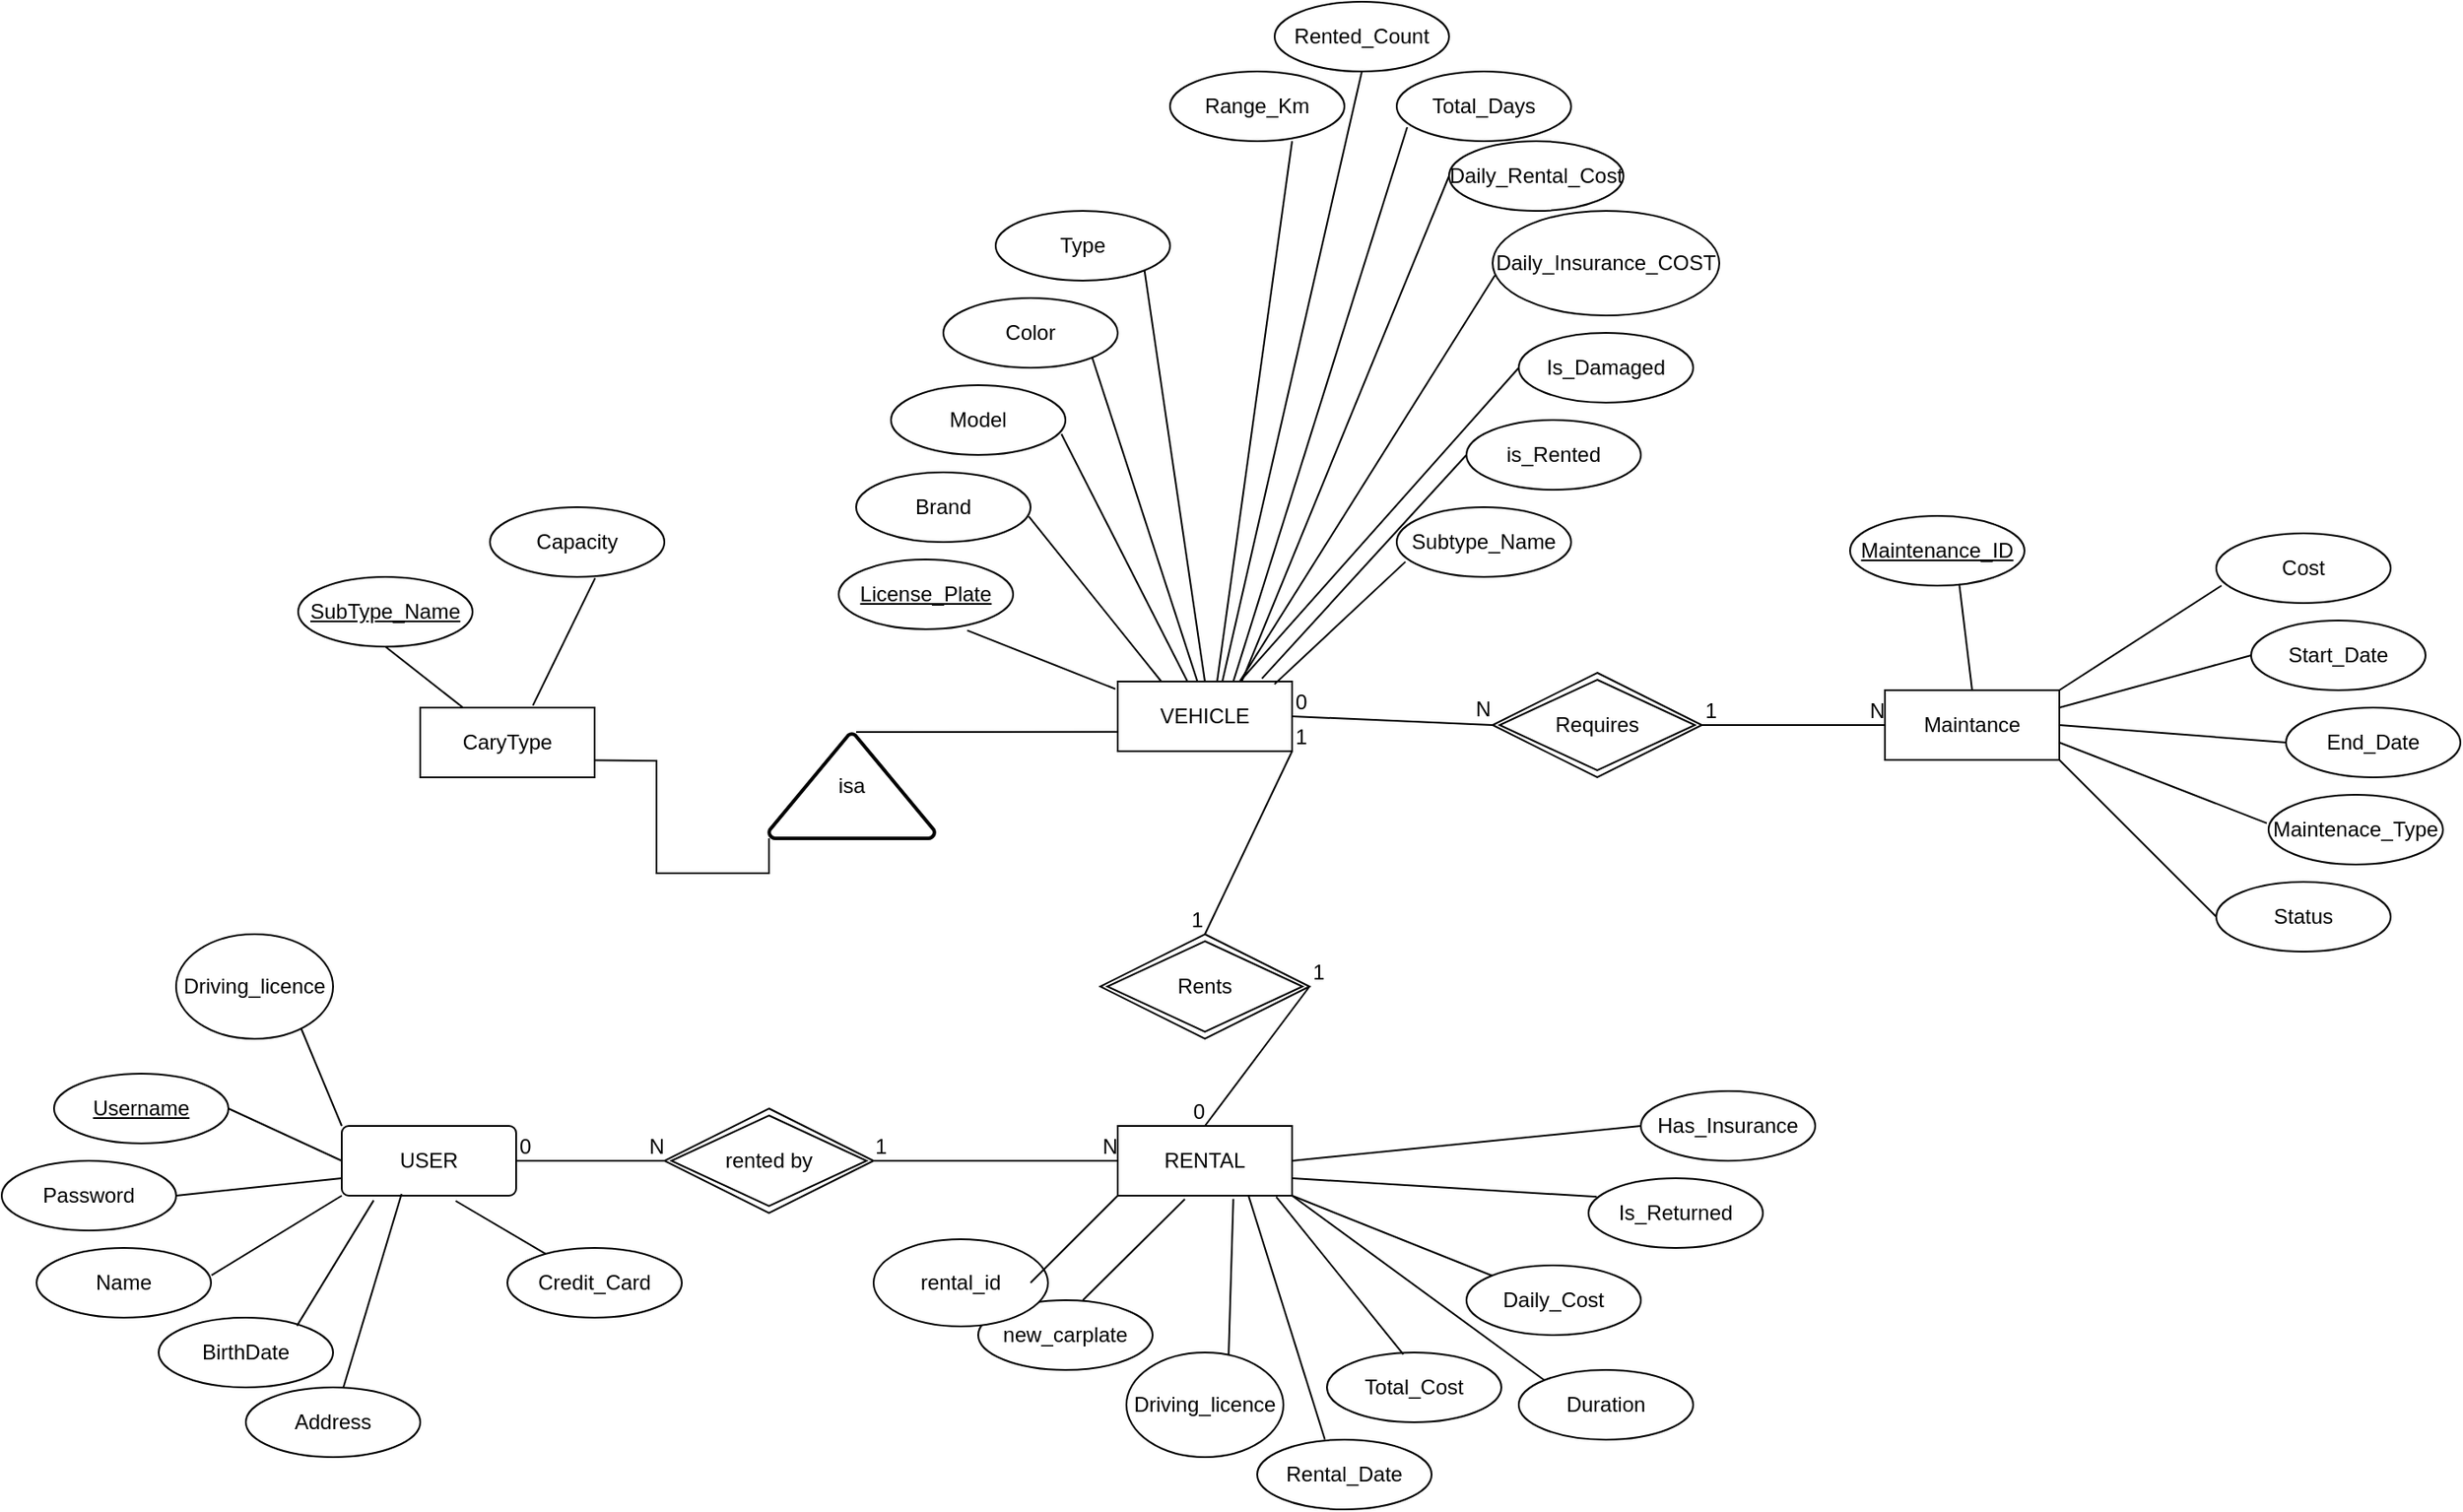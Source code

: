 <mxfile version="22.1.18" type="device">
  <diagram id="-6Jx9P7wOdj2TAW2RSRA" name="Page-1">
    <mxGraphModel dx="1843" dy="887" grid="1" gridSize="10" guides="1" tooltips="1" connect="1" arrows="1" fold="1" page="1" pageScale="1" pageWidth="850" pageHeight="1100" math="0" shadow="0">
      <root>
        <mxCell id="0" />
        <mxCell id="1" parent="0" />
        <mxCell id="p5qSIvq7oF1EzmBDYESA-54" value="USER" style="rounded=1;arcSize=10;whiteSpace=wrap;html=1;align=center;" parent="1" vertex="1">
          <mxGeometry x="375" y="830" width="100" height="40" as="geometry" />
        </mxCell>
        <mxCell id="p5qSIvq7oF1EzmBDYESA-56" value="&lt;u&gt;Username&lt;/u&gt;" style="ellipse;whiteSpace=wrap;html=1;align=center;" parent="1" vertex="1">
          <mxGeometry x="210" y="800" width="100" height="40" as="geometry" />
        </mxCell>
        <mxCell id="p5qSIvq7oF1EzmBDYESA-58" value="Password" style="ellipse;whiteSpace=wrap;html=1;align=center;" parent="1" vertex="1">
          <mxGeometry x="180" y="850" width="100" height="40" as="geometry" />
        </mxCell>
        <mxCell id="p5qSIvq7oF1EzmBDYESA-60" value="Name" style="ellipse;whiteSpace=wrap;html=1;align=center;" parent="1" vertex="1">
          <mxGeometry x="200" y="900" width="100" height="40" as="geometry" />
        </mxCell>
        <mxCell id="p5qSIvq7oF1EzmBDYESA-61" value="BirthDate" style="ellipse;whiteSpace=wrap;html=1;align=center;" parent="1" vertex="1">
          <mxGeometry x="270" y="940" width="100" height="40" as="geometry" />
        </mxCell>
        <mxCell id="p5qSIvq7oF1EzmBDYESA-62" value="Address" style="ellipse;whiteSpace=wrap;html=1;align=center;" parent="1" vertex="1">
          <mxGeometry x="320" y="980" width="100" height="40" as="geometry" />
        </mxCell>
        <mxCell id="p5qSIvq7oF1EzmBDYESA-64" value="Credit_Card" style="ellipse;whiteSpace=wrap;html=1;align=center;" parent="1" vertex="1">
          <mxGeometry x="470" y="900" width="100" height="40" as="geometry" />
        </mxCell>
        <mxCell id="p5qSIvq7oF1EzmBDYESA-67" value="RENTAL" style="whiteSpace=wrap;html=1;align=center;" parent="1" vertex="1">
          <mxGeometry x="820" y="830" width="100" height="40" as="geometry" />
        </mxCell>
        <mxCell id="p5qSIvq7oF1EzmBDYESA-73" value="Rental_Date" style="ellipse;whiteSpace=wrap;html=1;align=center;" parent="1" vertex="1">
          <mxGeometry x="900" y="1010" width="100" height="40" as="geometry" />
        </mxCell>
        <mxCell id="p5qSIvq7oF1EzmBDYESA-74" value="Duration" style="ellipse;whiteSpace=wrap;html=1;align=center;" parent="1" vertex="1">
          <mxGeometry x="1050" y="970" width="100" height="40" as="geometry" />
        </mxCell>
        <mxCell id="p5qSIvq7oF1EzmBDYESA-75" value="Daily_Cost" style="ellipse;whiteSpace=wrap;html=1;align=center;" parent="1" vertex="1">
          <mxGeometry x="1020" y="910" width="100" height="40" as="geometry" />
        </mxCell>
        <mxCell id="p5qSIvq7oF1EzmBDYESA-76" value="Total_Cost" style="ellipse;whiteSpace=wrap;html=1;align=center;" parent="1" vertex="1">
          <mxGeometry x="940" y="960" width="100" height="40" as="geometry" />
        </mxCell>
        <mxCell id="p5qSIvq7oF1EzmBDYESA-77" value="Is_Returned" style="ellipse;whiteSpace=wrap;html=1;align=center;" parent="1" vertex="1">
          <mxGeometry x="1090" y="860" width="100" height="40" as="geometry" />
        </mxCell>
        <mxCell id="p5qSIvq7oF1EzmBDYESA-78" value="Has_Insurance" style="ellipse;whiteSpace=wrap;html=1;align=center;" parent="1" vertex="1">
          <mxGeometry x="1120" y="810" width="100" height="40" as="geometry" />
        </mxCell>
        <mxCell id="p5qSIvq7oF1EzmBDYESA-79" value="Maintance" style="whiteSpace=wrap;html=1;align=center;" parent="1" vertex="1">
          <mxGeometry x="1260" y="580" width="100" height="40" as="geometry" />
        </mxCell>
        <mxCell id="p5qSIvq7oF1EzmBDYESA-80" value="Maintenance_ID" style="ellipse;whiteSpace=wrap;html=1;align=center;fontStyle=4;" parent="1" vertex="1">
          <mxGeometry x="1240" y="480" width="100" height="40" as="geometry" />
        </mxCell>
        <mxCell id="p5qSIvq7oF1EzmBDYESA-82" value="Start_Date" style="ellipse;whiteSpace=wrap;html=1;align=center;" parent="1" vertex="1">
          <mxGeometry x="1470" y="540" width="100" height="40" as="geometry" />
        </mxCell>
        <mxCell id="p5qSIvq7oF1EzmBDYESA-83" value="End_Date" style="ellipse;whiteSpace=wrap;html=1;align=center;" parent="1" vertex="1">
          <mxGeometry x="1490" y="590" width="100" height="40" as="geometry" />
        </mxCell>
        <mxCell id="p5qSIvq7oF1EzmBDYESA-84" value="Maintenace_Type" style="ellipse;whiteSpace=wrap;html=1;align=center;" parent="1" vertex="1">
          <mxGeometry x="1480" y="640" width="100" height="40" as="geometry" />
        </mxCell>
        <mxCell id="p5qSIvq7oF1EzmBDYESA-85" value="Cost" style="ellipse;whiteSpace=wrap;html=1;align=center;" parent="1" vertex="1">
          <mxGeometry x="1450" y="490" width="100" height="40" as="geometry" />
        </mxCell>
        <mxCell id="p5qSIvq7oF1EzmBDYESA-86" value="Status" style="ellipse;whiteSpace=wrap;html=1;align=center;" parent="1" vertex="1">
          <mxGeometry x="1450" y="690" width="100" height="40" as="geometry" />
        </mxCell>
        <mxCell id="p5qSIvq7oF1EzmBDYESA-88" value="VEHICLE" style="whiteSpace=wrap;html=1;align=center;" parent="1" vertex="1">
          <mxGeometry x="820" y="575" width="100" height="40" as="geometry" />
        </mxCell>
        <mxCell id="p5qSIvq7oF1EzmBDYESA-89" value="License_Plate" style="ellipse;whiteSpace=wrap;html=1;align=center;fontStyle=4;" parent="1" vertex="1">
          <mxGeometry x="660" y="505" width="100" height="40" as="geometry" />
        </mxCell>
        <mxCell id="p5qSIvq7oF1EzmBDYESA-90" value="Subtype_Name" style="ellipse;whiteSpace=wrap;html=1;align=center;" parent="1" vertex="1">
          <mxGeometry x="980" y="475" width="100" height="40" as="geometry" />
        </mxCell>
        <mxCell id="p5qSIvq7oF1EzmBDYESA-91" value="is_Rented" style="ellipse;whiteSpace=wrap;html=1;align=center;" parent="1" vertex="1">
          <mxGeometry x="1020" y="425" width="100" height="40" as="geometry" />
        </mxCell>
        <mxCell id="p5qSIvq7oF1EzmBDYESA-92" value="Is_Damaged" style="ellipse;whiteSpace=wrap;html=1;align=center;" parent="1" vertex="1">
          <mxGeometry x="1050" y="375" width="100" height="40" as="geometry" />
        </mxCell>
        <mxCell id="p5qSIvq7oF1EzmBDYESA-93" value="Daily_Rental_Cost" style="ellipse;whiteSpace=wrap;html=1;align=center;" parent="1" vertex="1">
          <mxGeometry x="1010" y="265" width="100" height="40" as="geometry" />
        </mxCell>
        <mxCell id="p5qSIvq7oF1EzmBDYESA-94" value="Total_Days" style="ellipse;whiteSpace=wrap;html=1;align=center;" parent="1" vertex="1">
          <mxGeometry x="980" y="225" width="100" height="40" as="geometry" />
        </mxCell>
        <mxCell id="p5qSIvq7oF1EzmBDYESA-95" value="Rented_Count" style="ellipse;whiteSpace=wrap;html=1;align=center;" parent="1" vertex="1">
          <mxGeometry x="910" y="185" width="100" height="40" as="geometry" />
        </mxCell>
        <mxCell id="p5qSIvq7oF1EzmBDYESA-96" value="Range_Km" style="ellipse;whiteSpace=wrap;html=1;align=center;" parent="1" vertex="1">
          <mxGeometry x="850" y="225" width="100" height="40" as="geometry" />
        </mxCell>
        <mxCell id="p5qSIvq7oF1EzmBDYESA-98" value="Type" style="ellipse;whiteSpace=wrap;html=1;align=center;" parent="1" vertex="1">
          <mxGeometry x="750" y="305" width="100" height="40" as="geometry" />
        </mxCell>
        <mxCell id="p5qSIvq7oF1EzmBDYESA-99" value="Color" style="ellipse;whiteSpace=wrap;html=1;align=center;" parent="1" vertex="1">
          <mxGeometry x="720" y="355" width="100" height="40" as="geometry" />
        </mxCell>
        <mxCell id="p5qSIvq7oF1EzmBDYESA-100" value="Model" style="ellipse;whiteSpace=wrap;html=1;align=center;" parent="1" vertex="1">
          <mxGeometry x="690" y="405" width="100" height="40" as="geometry" />
        </mxCell>
        <mxCell id="p5qSIvq7oF1EzmBDYESA-101" value="Brand" style="ellipse;whiteSpace=wrap;html=1;align=center;" parent="1" vertex="1">
          <mxGeometry x="670" y="455" width="100" height="40" as="geometry" />
        </mxCell>
        <mxCell id="p5qSIvq7oF1EzmBDYESA-105" value="Daily_Insurance_COST" style="ellipse;whiteSpace=wrap;html=1;align=center;" parent="1" vertex="1">
          <mxGeometry x="1035" y="305" width="130" height="60" as="geometry" />
        </mxCell>
        <mxCell id="p5qSIvq7oF1EzmBDYESA-107" value="SubType_Name" style="ellipse;whiteSpace=wrap;html=1;align=center;fontStyle=4;" parent="1" vertex="1">
          <mxGeometry x="350" y="515" width="100" height="40" as="geometry" />
        </mxCell>
        <mxCell id="p5qSIvq7oF1EzmBDYESA-108" value="Capacity" style="ellipse;whiteSpace=wrap;html=1;align=center;" parent="1" vertex="1">
          <mxGeometry x="460" y="475" width="100" height="40" as="geometry" />
        </mxCell>
        <mxCell id="p5qSIvq7oF1EzmBDYESA-109" value="" style="endArrow=none;html=1;rounded=0;exitX=1;exitY=0.5;exitDx=0;exitDy=0;entryX=0;entryY=0;entryDx=0;entryDy=0;" parent="1" target="p5qSIvq7oF1EzmBDYESA-54" edge="1">
          <mxGeometry relative="1" as="geometry">
            <mxPoint x="350.0" y="770" as="sourcePoint" />
            <mxPoint x="540" y="760" as="targetPoint" />
          </mxGeometry>
        </mxCell>
        <mxCell id="p5qSIvq7oF1EzmBDYESA-111" value="" style="endArrow=none;html=1;rounded=0;exitX=1;exitY=0.5;exitDx=0;exitDy=0;entryX=0;entryY=0.5;entryDx=0;entryDy=0;" parent="1" source="p5qSIvq7oF1EzmBDYESA-56" target="p5qSIvq7oF1EzmBDYESA-54" edge="1">
          <mxGeometry relative="1" as="geometry">
            <mxPoint x="320" y="820" as="sourcePoint" />
            <mxPoint x="370" y="850" as="targetPoint" />
          </mxGeometry>
        </mxCell>
        <mxCell id="p5qSIvq7oF1EzmBDYESA-112" value="" style="endArrow=none;html=1;rounded=0;exitX=1;exitY=0.5;exitDx=0;exitDy=0;entryX=0;entryY=0.75;entryDx=0;entryDy=0;" parent="1" source="p5qSIvq7oF1EzmBDYESA-58" target="p5qSIvq7oF1EzmBDYESA-54" edge="1">
          <mxGeometry relative="1" as="geometry">
            <mxPoint x="320" y="850" as="sourcePoint" />
            <mxPoint x="370" y="860" as="targetPoint" />
          </mxGeometry>
        </mxCell>
        <mxCell id="p5qSIvq7oF1EzmBDYESA-113" value="" style="endArrow=none;html=1;rounded=0;exitX=1.003;exitY=0.392;exitDx=0;exitDy=0;entryX=0;entryY=1;entryDx=0;entryDy=0;exitPerimeter=0;" parent="1" source="p5qSIvq7oF1EzmBDYESA-60" target="p5qSIvq7oF1EzmBDYESA-54" edge="1">
          <mxGeometry relative="1" as="geometry">
            <mxPoint x="350" y="870" as="sourcePoint" />
            <mxPoint x="375" y="930" as="targetPoint" />
          </mxGeometry>
        </mxCell>
        <mxCell id="p5qSIvq7oF1EzmBDYESA-114" value="" style="endArrow=none;html=1;rounded=0;exitX=0.183;exitY=1.067;exitDx=0;exitDy=0;entryX=0.793;entryY=0.117;entryDx=0;entryDy=0;entryPerimeter=0;exitPerimeter=0;" parent="1" source="p5qSIvq7oF1EzmBDYESA-54" target="p5qSIvq7oF1EzmBDYESA-61" edge="1">
          <mxGeometry relative="1" as="geometry">
            <mxPoint x="375" y="880" as="sourcePoint" />
            <mxPoint x="400" y="940" as="targetPoint" />
          </mxGeometry>
        </mxCell>
        <mxCell id="p5qSIvq7oF1EzmBDYESA-115" value="" style="endArrow=none;html=1;rounded=0;exitX=0.343;exitY=0.975;exitDx=0;exitDy=0;exitPerimeter=0;" parent="1" source="p5qSIvq7oF1EzmBDYESA-54" target="p5qSIvq7oF1EzmBDYESA-62" edge="1">
          <mxGeometry relative="1" as="geometry">
            <mxPoint x="413" y="880" as="sourcePoint" />
            <mxPoint x="438" y="940" as="targetPoint" />
          </mxGeometry>
        </mxCell>
        <mxCell id="p5qSIvq7oF1EzmBDYESA-117" value="" style="endArrow=none;html=1;rounded=0;exitX=0.653;exitY=1.075;exitDx=0;exitDy=0;exitPerimeter=0;" parent="1" source="p5qSIvq7oF1EzmBDYESA-54" target="p5qSIvq7oF1EzmBDYESA-64" edge="1">
          <mxGeometry relative="1" as="geometry">
            <mxPoint x="420" y="840" as="sourcePoint" />
            <mxPoint x="445" y="900" as="targetPoint" />
          </mxGeometry>
        </mxCell>
        <mxCell id="p5qSIvq7oF1EzmBDYESA-118" value="" style="endArrow=none;html=1;rounded=0;exitX=0.5;exitY=1;exitDx=0;exitDy=0;" parent="1" source="p5qSIvq7oF1EzmBDYESA-107" target="WnXBg3E58veAsp_ueqDW-17" edge="1">
          <mxGeometry relative="1" as="geometry">
            <mxPoint x="377.5" y="575" as="sourcePoint" />
            <mxPoint x="440" y="600" as="targetPoint" />
          </mxGeometry>
        </mxCell>
        <mxCell id="p5qSIvq7oF1EzmBDYESA-119" value="" style="endArrow=none;html=1;rounded=0;exitX=0.603;exitY=1.017;exitDx=0;exitDy=0;entryX=0.646;entryY=-0.03;entryDx=0;entryDy=0;exitPerimeter=0;entryPerimeter=0;" parent="1" source="p5qSIvq7oF1EzmBDYESA-108" target="WnXBg3E58veAsp_ueqDW-17" edge="1">
          <mxGeometry relative="1" as="geometry">
            <mxPoint x="580" y="545" as="sourcePoint" />
            <mxPoint x="494.3" y="579" as="targetPoint" />
          </mxGeometry>
        </mxCell>
        <mxCell id="p5qSIvq7oF1EzmBDYESA-120" value="" style="endArrow=none;html=1;rounded=0;exitX=0.737;exitY=1.017;exitDx=0;exitDy=0;entryX=-0.013;entryY=0.108;entryDx=0;entryDy=0;exitPerimeter=0;entryPerimeter=0;" parent="1" source="p5qSIvq7oF1EzmBDYESA-89" target="p5qSIvq7oF1EzmBDYESA-88" edge="1">
          <mxGeometry relative="1" as="geometry">
            <mxPoint x="735" y="545" as="sourcePoint" />
            <mxPoint x="760" y="605" as="targetPoint" />
          </mxGeometry>
        </mxCell>
        <mxCell id="p5qSIvq7oF1EzmBDYESA-121" value="" style="endArrow=none;html=1;rounded=0;exitX=0.977;exitY=0.7;exitDx=0;exitDy=0;entryX=0.4;entryY=0;entryDx=0;entryDy=0;exitPerimeter=0;entryPerimeter=0;" parent="1" source="p5qSIvq7oF1EzmBDYESA-100" target="p5qSIvq7oF1EzmBDYESA-88" edge="1">
          <mxGeometry relative="1" as="geometry">
            <mxPoint x="735" y="595" as="sourcePoint" />
            <mxPoint x="760" y="655" as="targetPoint" />
          </mxGeometry>
        </mxCell>
        <mxCell id="p5qSIvq7oF1EzmBDYESA-122" value="" style="endArrow=none;html=1;rounded=0;exitX=0.99;exitY=0.633;exitDx=0;exitDy=0;entryX=0.25;entryY=0;entryDx=0;entryDy=0;exitPerimeter=0;" parent="1" source="p5qSIvq7oF1EzmBDYESA-101" target="p5qSIvq7oF1EzmBDYESA-88" edge="1">
          <mxGeometry relative="1" as="geometry">
            <mxPoint x="745" y="605" as="sourcePoint" />
            <mxPoint x="770" y="665" as="targetPoint" />
          </mxGeometry>
        </mxCell>
        <mxCell id="p5qSIvq7oF1EzmBDYESA-123" value="" style="endArrow=none;html=1;rounded=0;exitX=1;exitY=1;exitDx=0;exitDy=0;entryX=0.457;entryY=0;entryDx=0;entryDy=0;entryPerimeter=0;" parent="1" source="p5qSIvq7oF1EzmBDYESA-99" target="p5qSIvq7oF1EzmBDYESA-88" edge="1">
          <mxGeometry relative="1" as="geometry">
            <mxPoint x="755" y="615" as="sourcePoint" />
            <mxPoint x="780" y="675" as="targetPoint" />
          </mxGeometry>
        </mxCell>
        <mxCell id="p5qSIvq7oF1EzmBDYESA-124" value="" style="endArrow=none;html=1;rounded=0;exitX=1;exitY=1;exitDx=0;exitDy=0;entryX=0.5;entryY=0;entryDx=0;entryDy=0;" parent="1" source="p5qSIvq7oF1EzmBDYESA-98" target="p5qSIvq7oF1EzmBDYESA-88" edge="1">
          <mxGeometry relative="1" as="geometry">
            <mxPoint x="765" y="625" as="sourcePoint" />
            <mxPoint x="790" y="685" as="targetPoint" />
          </mxGeometry>
        </mxCell>
        <mxCell id="p5qSIvq7oF1EzmBDYESA-126" value="" style="endArrow=none;html=1;rounded=0;exitX=0.7;exitY=1;exitDx=0;exitDy=0;entryX=0.57;entryY=0;entryDx=0;entryDy=0;exitPerimeter=0;entryPerimeter=0;" parent="1" source="p5qSIvq7oF1EzmBDYESA-96" target="p5qSIvq7oF1EzmBDYESA-88" edge="1">
          <mxGeometry relative="1" as="geometry">
            <mxPoint x="785" y="645" as="sourcePoint" />
            <mxPoint x="810" y="705" as="targetPoint" />
          </mxGeometry>
        </mxCell>
        <mxCell id="p5qSIvq7oF1EzmBDYESA-127" value="" style="endArrow=none;html=1;rounded=0;exitX=0.5;exitY=1;exitDx=0;exitDy=0;entryX=0.6;entryY=0;entryDx=0;entryDy=0;entryPerimeter=0;" parent="1" source="p5qSIvq7oF1EzmBDYESA-95" target="p5qSIvq7oF1EzmBDYESA-88" edge="1">
          <mxGeometry relative="1" as="geometry">
            <mxPoint x="795" y="655" as="sourcePoint" />
            <mxPoint x="820" y="715" as="targetPoint" />
          </mxGeometry>
        </mxCell>
        <mxCell id="p5qSIvq7oF1EzmBDYESA-128" value="" style="endArrow=none;html=1;rounded=0;exitX=0.06;exitY=0.8;exitDx=0;exitDy=0;entryX=0.663;entryY=0;entryDx=0;entryDy=0;exitPerimeter=0;entryPerimeter=0;" parent="1" source="p5qSIvq7oF1EzmBDYESA-94" target="p5qSIvq7oF1EzmBDYESA-88" edge="1">
          <mxGeometry relative="1" as="geometry">
            <mxPoint x="805" y="665" as="sourcePoint" />
            <mxPoint x="830" y="725" as="targetPoint" />
          </mxGeometry>
        </mxCell>
        <mxCell id="p5qSIvq7oF1EzmBDYESA-129" value="" style="endArrow=none;html=1;rounded=0;exitX=0;exitY=0.5;exitDx=0;exitDy=0;entryX=0.71;entryY=0.008;entryDx=0;entryDy=0;entryPerimeter=0;" parent="1" source="p5qSIvq7oF1EzmBDYESA-93" target="p5qSIvq7oF1EzmBDYESA-88" edge="1">
          <mxGeometry relative="1" as="geometry">
            <mxPoint x="815" y="675" as="sourcePoint" />
            <mxPoint x="840" y="735" as="targetPoint" />
          </mxGeometry>
        </mxCell>
        <mxCell id="p5qSIvq7oF1EzmBDYESA-130" value="" style="endArrow=none;html=1;rounded=0;exitX=0.01;exitY=0.617;exitDx=0;exitDy=0;exitPerimeter=0;" parent="1" source="p5qSIvq7oF1EzmBDYESA-105" edge="1">
          <mxGeometry relative="1" as="geometry">
            <mxPoint x="825" y="685" as="sourcePoint" />
            <mxPoint x="890" y="575" as="targetPoint" />
          </mxGeometry>
        </mxCell>
        <mxCell id="p5qSIvq7oF1EzmBDYESA-131" value="" style="endArrow=none;html=1;rounded=0;exitX=0;exitY=0.5;exitDx=0;exitDy=0;" parent="1" source="p5qSIvq7oF1EzmBDYESA-92" edge="1">
          <mxGeometry relative="1" as="geometry">
            <mxPoint x="835" y="695" as="sourcePoint" />
            <mxPoint x="890" y="575" as="targetPoint" />
          </mxGeometry>
        </mxCell>
        <mxCell id="p5qSIvq7oF1EzmBDYESA-132" value="" style="endArrow=none;html=1;rounded=0;exitX=0;exitY=0.5;exitDx=0;exitDy=0;entryX=0.827;entryY=-0.042;entryDx=0;entryDy=0;entryPerimeter=0;" parent="1" source="p5qSIvq7oF1EzmBDYESA-91" target="p5qSIvq7oF1EzmBDYESA-88" edge="1">
          <mxGeometry relative="1" as="geometry">
            <mxPoint x="845" y="705" as="sourcePoint" />
            <mxPoint x="870" y="765" as="targetPoint" />
          </mxGeometry>
        </mxCell>
        <mxCell id="p5qSIvq7oF1EzmBDYESA-133" value="" style="endArrow=none;html=1;rounded=0;exitX=0.05;exitY=0.783;exitDx=0;exitDy=0;entryX=0.899;entryY=0.039;entryDx=0;entryDy=0;exitPerimeter=0;entryPerimeter=0;" parent="1" source="p5qSIvq7oF1EzmBDYESA-90" target="p5qSIvq7oF1EzmBDYESA-88" edge="1">
          <mxGeometry relative="1" as="geometry">
            <mxPoint x="855" y="715" as="sourcePoint" />
            <mxPoint x="880" y="775" as="targetPoint" />
          </mxGeometry>
        </mxCell>
        <mxCell id="p5qSIvq7oF1EzmBDYESA-134" value="" style="endArrow=none;html=1;rounded=0;exitX=0;exitY=0.5;exitDx=0;exitDy=0;entryX=1;entryY=0.5;entryDx=0;entryDy=0;" parent="1" source="p5qSIvq7oF1EzmBDYESA-83" target="p5qSIvq7oF1EzmBDYESA-79" edge="1">
          <mxGeometry relative="1" as="geometry">
            <mxPoint x="1175" y="600" as="sourcePoint" />
            <mxPoint x="1200" y="660" as="targetPoint" />
          </mxGeometry>
        </mxCell>
        <mxCell id="p5qSIvq7oF1EzmBDYESA-135" value="" style="endArrow=none;html=1;rounded=0;exitX=0;exitY=0.5;exitDx=0;exitDy=0;entryX=1;entryY=0.25;entryDx=0;entryDy=0;" parent="1" source="p5qSIvq7oF1EzmBDYESA-82" target="p5qSIvq7oF1EzmBDYESA-79" edge="1">
          <mxGeometry relative="1" as="geometry">
            <mxPoint x="1185.0" y="610" as="sourcePoint" />
            <mxPoint x="1210.0" y="670" as="targetPoint" />
          </mxGeometry>
        </mxCell>
        <mxCell id="p5qSIvq7oF1EzmBDYESA-136" value="" style="endArrow=none;html=1;rounded=0;entryX=1;entryY=0;entryDx=0;entryDy=0;exitX=0.03;exitY=0.75;exitDx=0;exitDy=0;exitPerimeter=0;" parent="1" source="p5qSIvq7oF1EzmBDYESA-85" target="p5qSIvq7oF1EzmBDYESA-79" edge="1">
          <mxGeometry relative="1" as="geometry">
            <mxPoint x="1195" y="620" as="sourcePoint" />
            <mxPoint x="1220.0" y="680" as="targetPoint" />
          </mxGeometry>
        </mxCell>
        <mxCell id="p5qSIvq7oF1EzmBDYESA-138" value="" style="endArrow=none;html=1;rounded=0;exitX=0.626;exitY=0.973;exitDx=0;exitDy=0;entryX=0.5;entryY=0;entryDx=0;entryDy=0;exitPerimeter=0;" parent="1" source="p5qSIvq7oF1EzmBDYESA-80" target="p5qSIvq7oF1EzmBDYESA-79" edge="1">
          <mxGeometry relative="1" as="geometry">
            <mxPoint x="1215.0" y="640" as="sourcePoint" />
            <mxPoint x="1240.0" y="700" as="targetPoint" />
          </mxGeometry>
        </mxCell>
        <mxCell id="p5qSIvq7oF1EzmBDYESA-139" value="" style="endArrow=none;html=1;rounded=0;exitX=-0.01;exitY=0.408;exitDx=0;exitDy=0;entryX=1;entryY=0.75;entryDx=0;entryDy=0;exitPerimeter=0;" parent="1" source="p5qSIvq7oF1EzmBDYESA-84" target="p5qSIvq7oF1EzmBDYESA-79" edge="1">
          <mxGeometry relative="1" as="geometry">
            <mxPoint x="1225.0" y="650" as="sourcePoint" />
            <mxPoint x="1250.0" y="710" as="targetPoint" />
          </mxGeometry>
        </mxCell>
        <mxCell id="p5qSIvq7oF1EzmBDYESA-140" value="" style="endArrow=none;html=1;rounded=0;exitX=0;exitY=0.5;exitDx=0;exitDy=0;entryX=1;entryY=1;entryDx=0;entryDy=0;" parent="1" source="p5qSIvq7oF1EzmBDYESA-86" target="p5qSIvq7oF1EzmBDYESA-79" edge="1">
          <mxGeometry relative="1" as="geometry">
            <mxPoint x="1235.0" y="660" as="sourcePoint" />
            <mxPoint x="1260.0" y="720" as="targetPoint" />
          </mxGeometry>
        </mxCell>
        <mxCell id="p5qSIvq7oF1EzmBDYESA-143" value="" style="endArrow=none;html=1;rounded=0;exitX=0.663;exitY=1.048;exitDx=0;exitDy=0;entryX=0.634;entryY=-0.046;entryDx=0;entryDy=0;entryPerimeter=0;exitPerimeter=0;" parent="1" source="p5qSIvq7oF1EzmBDYESA-67" edge="1">
          <mxGeometry relative="1" as="geometry">
            <mxPoint x="1025.0" y="710" as="sourcePoint" />
            <mxPoint x="883.4" y="968.16" as="targetPoint" />
          </mxGeometry>
        </mxCell>
        <mxCell id="p5qSIvq7oF1EzmBDYESA-144" value="" style="endArrow=none;html=1;rounded=0;exitX=0.75;exitY=1;exitDx=0;exitDy=0;entryX=0.388;entryY=-0.004;entryDx=0;entryDy=0;entryPerimeter=0;" parent="1" source="p5qSIvq7oF1EzmBDYESA-67" target="p5qSIvq7oF1EzmBDYESA-73" edge="1">
          <mxGeometry relative="1" as="geometry">
            <mxPoint x="1035.0" y="720" as="sourcePoint" />
            <mxPoint x="1060.0" y="780" as="targetPoint" />
          </mxGeometry>
        </mxCell>
        <mxCell id="p5qSIvq7oF1EzmBDYESA-145" value="" style="endArrow=none;html=1;rounded=0;exitX=0.909;exitY=1.017;exitDx=0;exitDy=0;entryX=0.438;entryY=0.027;entryDx=0;entryDy=0;entryPerimeter=0;exitPerimeter=0;" parent="1" source="p5qSIvq7oF1EzmBDYESA-67" target="p5qSIvq7oF1EzmBDYESA-76" edge="1">
          <mxGeometry relative="1" as="geometry">
            <mxPoint x="1045.0" y="730" as="sourcePoint" />
            <mxPoint x="1070.0" y="790" as="targetPoint" />
          </mxGeometry>
        </mxCell>
        <mxCell id="p5qSIvq7oF1EzmBDYESA-146" value="" style="endArrow=none;html=1;rounded=0;exitX=1;exitY=1;exitDx=0;exitDy=0;entryX=0;entryY=0;entryDx=0;entryDy=0;" parent="1" source="p5qSIvq7oF1EzmBDYESA-67" target="p5qSIvq7oF1EzmBDYESA-75" edge="1">
          <mxGeometry relative="1" as="geometry">
            <mxPoint x="1055.0" y="740" as="sourcePoint" />
            <mxPoint x="1080" y="800" as="targetPoint" />
          </mxGeometry>
        </mxCell>
        <mxCell id="p5qSIvq7oF1EzmBDYESA-147" value="" style="endArrow=none;html=1;rounded=0;exitX=1;exitY=0.75;exitDx=0;exitDy=0;entryX=0.047;entryY=0.267;entryDx=0;entryDy=0;entryPerimeter=0;" parent="1" source="p5qSIvq7oF1EzmBDYESA-67" target="p5qSIvq7oF1EzmBDYESA-77" edge="1">
          <mxGeometry relative="1" as="geometry">
            <mxPoint x="1065.0" y="750" as="sourcePoint" />
            <mxPoint x="1090" y="870" as="targetPoint" />
          </mxGeometry>
        </mxCell>
        <mxCell id="p5qSIvq7oF1EzmBDYESA-148" value="" style="endArrow=none;html=1;rounded=0;exitX=1;exitY=0.5;exitDx=0;exitDy=0;entryX=0;entryY=0.5;entryDx=0;entryDy=0;" parent="1" source="p5qSIvq7oF1EzmBDYESA-67" target="p5qSIvq7oF1EzmBDYESA-78" edge="1">
          <mxGeometry relative="1" as="geometry">
            <mxPoint x="1075.0" y="760" as="sourcePoint" />
            <mxPoint x="1100.0" y="820" as="targetPoint" />
          </mxGeometry>
        </mxCell>
        <mxCell id="p5qSIvq7oF1EzmBDYESA-150" value="" style="endArrow=none;html=1;rounded=0;exitX=1;exitY=1;exitDx=0;exitDy=0;entryX=0;entryY=0;entryDx=0;entryDy=0;" parent="1" source="p5qSIvq7oF1EzmBDYESA-67" target="p5qSIvq7oF1EzmBDYESA-74" edge="1">
          <mxGeometry relative="1" as="geometry">
            <mxPoint x="1095.0" y="780" as="sourcePoint" />
            <mxPoint x="1120.0" y="840" as="targetPoint" />
          </mxGeometry>
        </mxCell>
        <mxCell id="p5qSIvq7oF1EzmBDYESA-151" value="rented by" style="shape=rhombus;double=1;perimeter=rhombusPerimeter;whiteSpace=wrap;html=1;align=center;" parent="1" vertex="1">
          <mxGeometry x="560" y="820" width="120" height="60" as="geometry" />
        </mxCell>
        <mxCell id="p5qSIvq7oF1EzmBDYESA-152" value="Rents" style="shape=rhombus;double=1;perimeter=rhombusPerimeter;whiteSpace=wrap;html=1;align=center;" parent="1" vertex="1">
          <mxGeometry x="810" y="720" width="120" height="60" as="geometry" />
        </mxCell>
        <mxCell id="p5qSIvq7oF1EzmBDYESA-153" value="Requires" style="shape=rhombus;double=1;perimeter=rhombusPerimeter;whiteSpace=wrap;html=1;align=center;" parent="1" vertex="1">
          <mxGeometry x="1035" y="570" width="120" height="60" as="geometry" />
        </mxCell>
        <mxCell id="p5qSIvq7oF1EzmBDYESA-156" value="" style="endArrow=none;html=1;rounded=0;exitX=1;exitY=0.5;exitDx=0;exitDy=0;entryX=0;entryY=0.5;entryDx=0;entryDy=0;" parent="1" source="p5qSIvq7oF1EzmBDYESA-54" target="p5qSIvq7oF1EzmBDYESA-151" edge="1">
          <mxGeometry relative="1" as="geometry">
            <mxPoint x="490" y="770" as="sourcePoint" />
            <mxPoint x="650" y="770" as="targetPoint" />
          </mxGeometry>
        </mxCell>
        <mxCell id="p5qSIvq7oF1EzmBDYESA-157" value="0" style="resizable=0;html=1;align=left;verticalAlign=bottom;" parent="p5qSIvq7oF1EzmBDYESA-156" connectable="0" vertex="1">
          <mxGeometry x="-1" relative="1" as="geometry" />
        </mxCell>
        <mxCell id="p5qSIvq7oF1EzmBDYESA-158" value="N" style="resizable=0;html=1;align=right;verticalAlign=bottom;" parent="p5qSIvq7oF1EzmBDYESA-156" connectable="0" vertex="1">
          <mxGeometry x="1" relative="1" as="geometry" />
        </mxCell>
        <mxCell id="p5qSIvq7oF1EzmBDYESA-159" value="" style="endArrow=none;html=1;rounded=0;entryX=0;entryY=0.5;entryDx=0;entryDy=0;exitX=1;exitY=0.5;exitDx=0;exitDy=0;" parent="1" source="p5qSIvq7oF1EzmBDYESA-151" target="p5qSIvq7oF1EzmBDYESA-67" edge="1">
          <mxGeometry relative="1" as="geometry">
            <mxPoint x="540" y="780" as="sourcePoint" />
            <mxPoint x="700" y="780" as="targetPoint" />
          </mxGeometry>
        </mxCell>
        <mxCell id="p5qSIvq7oF1EzmBDYESA-160" value="1" style="resizable=0;html=1;align=left;verticalAlign=bottom;" parent="p5qSIvq7oF1EzmBDYESA-159" connectable="0" vertex="1">
          <mxGeometry x="-1" relative="1" as="geometry">
            <mxPoint x="-1" as="offset" />
          </mxGeometry>
        </mxCell>
        <mxCell id="p5qSIvq7oF1EzmBDYESA-161" value="N" style="resizable=0;html=1;align=right;verticalAlign=bottom;" parent="p5qSIvq7oF1EzmBDYESA-159" connectable="0" vertex="1">
          <mxGeometry x="1" relative="1" as="geometry" />
        </mxCell>
        <mxCell id="p5qSIvq7oF1EzmBDYESA-165" value="" style="endArrow=none;html=1;rounded=0;exitX=1;exitY=0.5;exitDx=0;exitDy=0;entryX=0;entryY=0.5;entryDx=0;entryDy=0;" parent="1" source="p5qSIvq7oF1EzmBDYESA-153" target="p5qSIvq7oF1EzmBDYESA-79" edge="1">
          <mxGeometry relative="1" as="geometry">
            <mxPoint x="1060" y="690" as="sourcePoint" />
            <mxPoint x="1220" y="690" as="targetPoint" />
          </mxGeometry>
        </mxCell>
        <mxCell id="p5qSIvq7oF1EzmBDYESA-166" value="1" style="resizable=0;html=1;align=left;verticalAlign=bottom;" parent="p5qSIvq7oF1EzmBDYESA-165" connectable="0" vertex="1">
          <mxGeometry x="-1" relative="1" as="geometry" />
        </mxCell>
        <mxCell id="p5qSIvq7oF1EzmBDYESA-167" value="N" style="resizable=0;html=1;align=right;verticalAlign=bottom;" parent="p5qSIvq7oF1EzmBDYESA-165" connectable="0" vertex="1">
          <mxGeometry x="1" relative="1" as="geometry" />
        </mxCell>
        <mxCell id="p5qSIvq7oF1EzmBDYESA-168" value="" style="endArrow=none;html=1;rounded=0;entryX=0.5;entryY=0;entryDx=0;entryDy=0;exitX=1;exitY=1;exitDx=0;exitDy=0;" parent="1" source="p5qSIvq7oF1EzmBDYESA-88" target="p5qSIvq7oF1EzmBDYESA-152" edge="1">
          <mxGeometry relative="1" as="geometry">
            <mxPoint x="860" y="680" as="sourcePoint" />
            <mxPoint x="1000" y="680" as="targetPoint" />
          </mxGeometry>
        </mxCell>
        <mxCell id="p5qSIvq7oF1EzmBDYESA-169" value="1" style="resizable=0;html=1;align=left;verticalAlign=bottom;" parent="p5qSIvq7oF1EzmBDYESA-168" connectable="0" vertex="1">
          <mxGeometry x="-1" relative="1" as="geometry" />
        </mxCell>
        <mxCell id="p5qSIvq7oF1EzmBDYESA-170" value="1" style="resizable=0;html=1;align=right;verticalAlign=bottom;" parent="p5qSIvq7oF1EzmBDYESA-168" connectable="0" vertex="1">
          <mxGeometry x="1" relative="1" as="geometry" />
        </mxCell>
        <mxCell id="p5qSIvq7oF1EzmBDYESA-171" value="" style="endArrow=none;html=1;rounded=0;entryX=0;entryY=0.5;entryDx=0;entryDy=0;exitX=1;exitY=0.5;exitDx=0;exitDy=0;" parent="1" source="p5qSIvq7oF1EzmBDYESA-88" target="p5qSIvq7oF1EzmBDYESA-153" edge="1">
          <mxGeometry relative="1" as="geometry">
            <mxPoint x="1190" y="760" as="sourcePoint" />
            <mxPoint x="1330" y="760" as="targetPoint" />
          </mxGeometry>
        </mxCell>
        <mxCell id="p5qSIvq7oF1EzmBDYESA-172" value="0" style="resizable=0;html=1;align=left;verticalAlign=bottom;" parent="p5qSIvq7oF1EzmBDYESA-171" connectable="0" vertex="1">
          <mxGeometry x="-1" relative="1" as="geometry" />
        </mxCell>
        <mxCell id="p5qSIvq7oF1EzmBDYESA-173" value="N" style="resizable=0;html=1;align=right;verticalAlign=bottom;" parent="p5qSIvq7oF1EzmBDYESA-171" connectable="0" vertex="1">
          <mxGeometry x="1" relative="1" as="geometry" />
        </mxCell>
        <mxCell id="p5qSIvq7oF1EzmBDYESA-174" value="" style="endArrow=none;html=1;rounded=0;exitX=1;exitY=0.5;exitDx=0;exitDy=0;entryX=0.5;entryY=0;entryDx=0;entryDy=0;" parent="1" source="p5qSIvq7oF1EzmBDYESA-152" target="p5qSIvq7oF1EzmBDYESA-67" edge="1">
          <mxGeometry relative="1" as="geometry">
            <mxPoint x="895" y="800" as="sourcePoint" />
            <mxPoint x="1035" y="800" as="targetPoint" />
          </mxGeometry>
        </mxCell>
        <mxCell id="p5qSIvq7oF1EzmBDYESA-175" value="1" style="resizable=0;html=1;align=left;verticalAlign=bottom;" parent="p5qSIvq7oF1EzmBDYESA-174" connectable="0" vertex="1">
          <mxGeometry x="-1" relative="1" as="geometry" />
        </mxCell>
        <mxCell id="p5qSIvq7oF1EzmBDYESA-176" value="0" style="resizable=0;html=1;align=right;verticalAlign=bottom;" parent="p5qSIvq7oF1EzmBDYESA-174" connectable="0" vertex="1">
          <mxGeometry x="1" relative="1" as="geometry" />
        </mxCell>
        <mxCell id="DwuAjLGXjT2HJxMnNHOD-1" value="" style="endArrow=none;html=1;rounded=0;entryX=0.385;entryY=1.051;entryDx=0;entryDy=0;entryPerimeter=0;" parent="1" edge="1" target="p5qSIvq7oF1EzmBDYESA-67">
          <mxGeometry width="50" height="50" relative="1" as="geometry">
            <mxPoint x="800" y="930" as="sourcePoint" />
            <mxPoint x="850" y="880" as="targetPoint" />
            <Array as="points" />
          </mxGeometry>
        </mxCell>
        <mxCell id="DwuAjLGXjT2HJxMnNHOD-2" value="new_carplate" style="ellipse;whiteSpace=wrap;html=1;align=center;" parent="1" vertex="1">
          <mxGeometry x="740" y="930" width="100" height="40" as="geometry" />
        </mxCell>
        <mxCell id="WnXBg3E58veAsp_ueqDW-3" value="Driving_licence" style="ellipse;whiteSpace=wrap;html=1;" vertex="1" parent="1">
          <mxGeometry x="280" y="720" width="90" height="60" as="geometry" />
        </mxCell>
        <mxCell id="WnXBg3E58veAsp_ueqDW-5" value="Driving_licence" style="ellipse;whiteSpace=wrap;html=1;" vertex="1" parent="1">
          <mxGeometry x="825" y="960" width="90" height="60" as="geometry" />
        </mxCell>
        <mxCell id="WnXBg3E58veAsp_ueqDW-7" value="rental_id" style="ellipse;whiteSpace=wrap;html=1;" vertex="1" parent="1">
          <mxGeometry x="680" y="895" width="100" height="50" as="geometry" />
        </mxCell>
        <mxCell id="WnXBg3E58veAsp_ueqDW-9" value="" style="endArrow=none;html=1;rounded=0;" edge="1" parent="1">
          <mxGeometry width="50" height="50" relative="1" as="geometry">
            <mxPoint x="770" y="920" as="sourcePoint" />
            <mxPoint x="820" y="870" as="targetPoint" />
          </mxGeometry>
        </mxCell>
        <mxCell id="WnXBg3E58veAsp_ueqDW-16" style="edgeStyle=orthogonalEdgeStyle;rounded=0;orthogonalLoop=1;jettySize=auto;html=1;exitX=1;exitY=0;exitDx=0;exitDy=0;exitPerimeter=0;entryX=0.5;entryY=1;entryDx=0;entryDy=0;" edge="1" parent="1" source="WnXBg3E58veAsp_ueqDW-13">
          <mxGeometry relative="1" as="geometry">
            <mxPoint x="490" y="620" as="targetPoint" />
          </mxGeometry>
        </mxCell>
        <mxCell id="WnXBg3E58veAsp_ueqDW-13" value="isa" style="strokeWidth=2;html=1;shape=mxgraph.flowchart.merge_or_storage;whiteSpace=wrap;direction=west;" vertex="1" parent="1">
          <mxGeometry x="620" y="605" width="95" height="60" as="geometry" />
        </mxCell>
        <mxCell id="WnXBg3E58veAsp_ueqDW-14" value="" style="endArrow=none;html=1;rounded=0;" edge="1" parent="1">
          <mxGeometry relative="1" as="geometry">
            <mxPoint x="670" y="604" as="sourcePoint" />
            <mxPoint x="820" y="603.82" as="targetPoint" />
          </mxGeometry>
        </mxCell>
        <mxCell id="WnXBg3E58veAsp_ueqDW-17" value="CaryType" style="whiteSpace=wrap;html=1;align=center;" vertex="1" parent="1">
          <mxGeometry x="420" y="590" width="100" height="40" as="geometry" />
        </mxCell>
      </root>
    </mxGraphModel>
  </diagram>
</mxfile>

